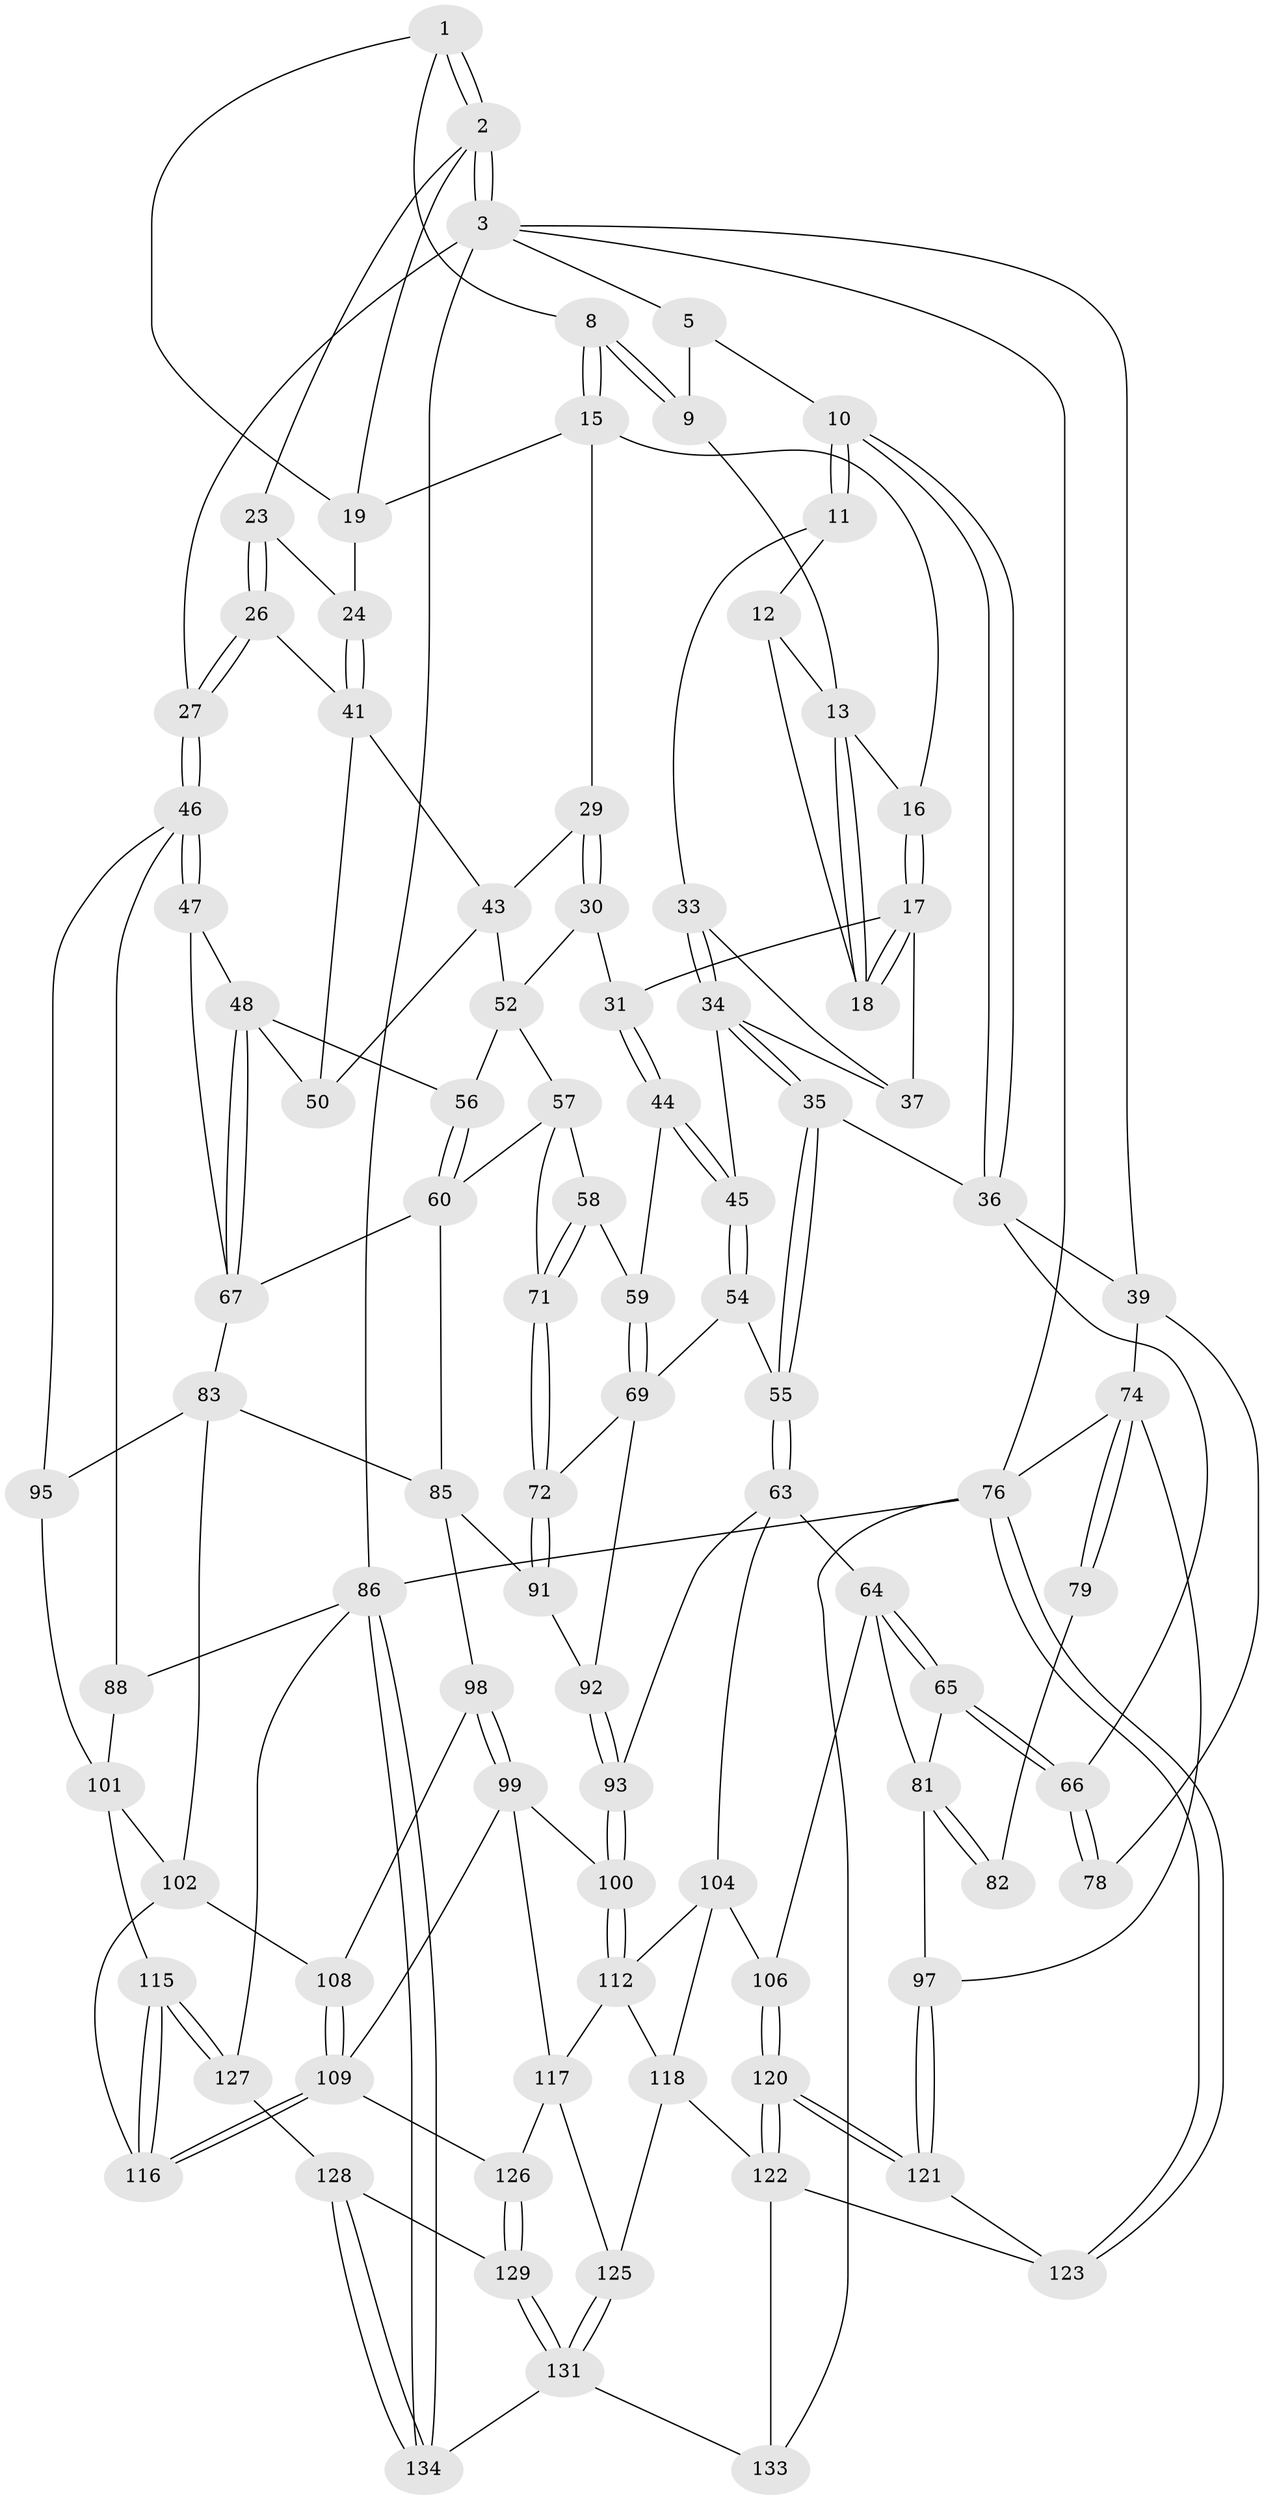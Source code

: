 // Generated by graph-tools (version 1.1) at 2025/24/03/03/25 07:24:38]
// undirected, 93 vertices, 209 edges
graph export_dot {
graph [start="1"]
  node [color=gray90,style=filled];
  1 [pos="+0.7726064945698335+0",super="+7"];
  2 [pos="+1+0",super="+20"];
  3 [pos="+1+0",super="+4"];
  5 [pos="+0.1316031771069519+0",super="+6"];
  8 [pos="+0.7215440827003454+0.08584255290918924"];
  9 [pos="+0.6522914405987641+0"];
  10 [pos="+0.265079883514702+0"];
  11 [pos="+0.38175733801763545+0.04452004749443039",super="+28"];
  12 [pos="+0.4379577559122943+0.058179019318386295",super="+25"];
  13 [pos="+0.5564721983887542+0.06948383820253366",super="+14"];
  15 [pos="+0.6862443755894178+0.13093040022608393",super="+22"];
  16 [pos="+0.656561198569112+0.12898347011285774"];
  17 [pos="+0.615096240500038+0.1570303170455505",super="+32"];
  18 [pos="+0.6078007292232368+0.1519999838426399"];
  19 [pos="+0.8324525759300894+0.06098006413106279",super="+21"];
  23 [pos="+0.9186881344786143+0.10860742996672212"];
  24 [pos="+0.8670413011172176+0.20413371090426763"];
  26 [pos="+1+0.11652576851008088"];
  27 [pos="+1+0.08491722595215773"];
  29 [pos="+0.7708678885789294+0.18891707414735565"];
  30 [pos="+0.7041249111574016+0.301073893026763"];
  31 [pos="+0.6215804198301689+0.2936753669546224"];
  33 [pos="+0.46023217151515844+0.17747187625918553"];
  34 [pos="+0.4400329294237706+0.2260039807708841",super="+40"];
  35 [pos="+0.37431628602984524+0.31080560082701775"];
  36 [pos="+0.3096601396745083+0.29525822110269306",super="+38"];
  37 [pos="+0.5043931729113511+0.20476265678916886"];
  39 [pos="+0+0",super="+73"];
  41 [pos="+0.8858854662862932+0.22915726101187817",super="+42"];
  43 [pos="+0.8130654267648059+0.2761268182088376",super="+51"];
  44 [pos="+0.5756168645520955+0.3372439076422481"];
  45 [pos="+0.5390909008052095+0.3609296389250429"];
  46 [pos="+1+0.26727169591859873",super="+89"];
  47 [pos="+0.9904812299712543+0.32902703075611706"];
  48 [pos="+0.9537088603721482+0.32618787983071496",super="+49"];
  50 [pos="+0.9018217894936346+0.26440331578563553"];
  52 [pos="+0.7880740886857823+0.3413506634046606",super="+53"];
  54 [pos="+0.5045445843572055+0.3992443746847035"];
  55 [pos="+0.4973964060537964+0.39913837142981473"];
  56 [pos="+0.8381105398391117+0.3569520181820291"];
  57 [pos="+0.7532584077019154+0.35213668124852127",super="+62"];
  58 [pos="+0.7268086195965369+0.3991295069628712"];
  59 [pos="+0.6770804722742063+0.414010541918309"];
  60 [pos="+0.8598675354404742+0.4555231262684696",super="+61"];
  63 [pos="+0.35123931871942826+0.5323122063213194",super="+94"];
  64 [pos="+0.26567346297121586+0.520132991028646",super="+103"];
  65 [pos="+0.257830205540794+0.5141989535826523"];
  66 [pos="+0.21953711418496907+0.3880383570231717"];
  67 [pos="+0.883588943534415+0.451414599512835",super="+68"];
  69 [pos="+0.6660002790233561+0.43873679271025257",super="+70"];
  71 [pos="+0.7272905270964317+0.4801951930157861"];
  72 [pos="+0.7099071306571404+0.5000813154967584"];
  74 [pos="+0+0.4802860636722653",super="+75"];
  76 [pos="+0+0.8559319936280559",super="+77"];
  78 [pos="+0.18754636922418427+0.39715688659618786"];
  79 [pos="+0.020065816338802032+0.4775007855866406",super="+80"];
  81 [pos="+0.1554943990091864+0.5606820732171162",super="+96"];
  82 [pos="+0.10850009576648771+0.5103884708822078"];
  83 [pos="+0.9646694543526598+0.5031619987947651",super="+84"];
  85 [pos="+0.8364288635089516+0.5916446997303297",super="+90"];
  86 [pos="+1+1",super="+87"];
  88 [pos="+1+0.6866553110291019"];
  91 [pos="+0.7001196368485921+0.5232829762454307"];
  92 [pos="+0.5507239434659477+0.47709908915357463"];
  93 [pos="+0.5465597716604537+0.5579792434893637"];
  95 [pos="+1+0.535836809180945"];
  97 [pos="+0.08218490809640032+0.6341149679113497"];
  98 [pos="+0.6598267321483555+0.6237243884229197"];
  99 [pos="+0.6468607091216217+0.6337395359321664",super="+111"];
  100 [pos="+0.5947663082986826+0.6371202233745095"];
  101 [pos="+0.8586024420058503+0.6235191575856586",super="+114"];
  102 [pos="+0.8473133310526402+0.622337475623699",super="+107"];
  104 [pos="+0.411991849172395+0.6465456613739149",super="+105"];
  106 [pos="+0.25911575993367203+0.6905475697979887"];
  108 [pos="+0.7041040337791304+0.6380337579173783"];
  109 [pos="+0.7794098283516004+0.7667554308166479",super="+110"];
  112 [pos="+0.5597117071987358+0.6906100185117484",super="+113"];
  115 [pos="+0.8256991150065388+0.7892971656996636"];
  116 [pos="+0.8157204075646475+0.7731055551669114"];
  117 [pos="+0.6720974041724506+0.762025082588826",super="+124"];
  118 [pos="+0.49890328269475237+0.8240637258159668",super="+119"];
  120 [pos="+0.22307522949726163+0.8416287295891974"];
  121 [pos="+0.10660856276841398+0.7451631712077337"];
  122 [pos="+0.26358657193086943+0.9359342642091694",super="+130"];
  123 [pos="+0+0.7970439656919874"];
  125 [pos="+0.5534384704162091+0.855288068733542"];
  126 [pos="+0.6672631832469009+0.840119000521277"];
  127 [pos="+0.830705870250996+0.8455406579031414"];
  128 [pos="+0.8271365305679258+0.8991850110772533"];
  129 [pos="+0.7703689338096529+0.9076514517023396"];
  131 [pos="+0.6111306406923005+0.95984759832343",super="+132"];
  133 [pos="+0.18265141545267133+1"];
  134 [pos="+1+1"];
  1 -- 2;
  1 -- 2;
  1 -- 8;
  1 -- 19;
  2 -- 3;
  2 -- 3;
  2 -- 19;
  2 -- 23;
  3 -- 27;
  3 -- 86;
  3 -- 76;
  3 -- 5;
  3 -- 39;
  5 -- 10;
  5 -- 9;
  8 -- 9;
  8 -- 9;
  8 -- 15;
  8 -- 15;
  9 -- 13;
  10 -- 11;
  10 -- 11;
  10 -- 36;
  10 -- 36;
  11 -- 12 [weight=2];
  11 -- 33;
  12 -- 13;
  12 -- 18;
  13 -- 18;
  13 -- 18;
  13 -- 16;
  15 -- 16;
  15 -- 29;
  15 -- 19;
  16 -- 17;
  16 -- 17;
  17 -- 18;
  17 -- 18;
  17 -- 37;
  17 -- 31;
  19 -- 24;
  23 -- 24;
  23 -- 26;
  23 -- 26;
  24 -- 41;
  24 -- 41;
  26 -- 27;
  26 -- 27;
  26 -- 41;
  27 -- 46;
  27 -- 46;
  29 -- 30;
  29 -- 30;
  29 -- 43;
  30 -- 31;
  30 -- 52;
  31 -- 44;
  31 -- 44;
  33 -- 34;
  33 -- 34;
  33 -- 37;
  34 -- 35;
  34 -- 35;
  34 -- 45;
  34 -- 37;
  35 -- 36;
  35 -- 55;
  35 -- 55;
  36 -- 66;
  36 -- 39;
  39 -- 74;
  39 -- 78;
  41 -- 50;
  41 -- 43;
  43 -- 50;
  43 -- 52;
  44 -- 45;
  44 -- 45;
  44 -- 59;
  45 -- 54;
  45 -- 54;
  46 -- 47;
  46 -- 47;
  46 -- 88;
  46 -- 95;
  47 -- 48;
  47 -- 67;
  48 -- 67;
  48 -- 67;
  48 -- 56;
  48 -- 50;
  52 -- 56;
  52 -- 57;
  54 -- 55;
  54 -- 69;
  55 -- 63;
  55 -- 63;
  56 -- 60;
  56 -- 60;
  57 -- 58;
  57 -- 60;
  57 -- 71;
  58 -- 59;
  58 -- 71;
  58 -- 71;
  59 -- 69;
  59 -- 69;
  60 -- 67;
  60 -- 85;
  63 -- 64;
  63 -- 104;
  63 -- 93;
  64 -- 65;
  64 -- 65;
  64 -- 106;
  64 -- 81;
  65 -- 66;
  65 -- 66;
  65 -- 81;
  66 -- 78;
  66 -- 78;
  67 -- 83;
  69 -- 72;
  69 -- 92;
  71 -- 72;
  71 -- 72;
  72 -- 91;
  72 -- 91;
  74 -- 79;
  74 -- 79;
  74 -- 97;
  74 -- 76;
  76 -- 123;
  76 -- 123;
  76 -- 133;
  76 -- 86;
  79 -- 82 [weight=2];
  81 -- 82;
  81 -- 82;
  81 -- 97;
  83 -- 95;
  83 -- 85;
  83 -- 102;
  85 -- 98;
  85 -- 91;
  86 -- 134;
  86 -- 134;
  86 -- 88;
  86 -- 127;
  88 -- 101;
  91 -- 92;
  92 -- 93;
  92 -- 93;
  93 -- 100;
  93 -- 100;
  95 -- 101;
  97 -- 121;
  97 -- 121;
  98 -- 99;
  98 -- 99;
  98 -- 108;
  99 -- 100;
  99 -- 117;
  99 -- 109;
  100 -- 112;
  100 -- 112;
  101 -- 102;
  101 -- 115;
  102 -- 108;
  102 -- 116;
  104 -- 112;
  104 -- 106;
  104 -- 118;
  106 -- 120;
  106 -- 120;
  108 -- 109;
  108 -- 109;
  109 -- 116;
  109 -- 116;
  109 -- 126;
  112 -- 117;
  112 -- 118;
  115 -- 116;
  115 -- 116;
  115 -- 127;
  115 -- 127;
  117 -- 125;
  117 -- 126;
  118 -- 125;
  118 -- 122;
  120 -- 121;
  120 -- 121;
  120 -- 122;
  120 -- 122;
  121 -- 123;
  122 -- 123;
  122 -- 133;
  125 -- 131;
  125 -- 131;
  126 -- 129;
  126 -- 129;
  127 -- 128;
  128 -- 129;
  128 -- 134;
  128 -- 134;
  129 -- 131;
  129 -- 131;
  131 -- 133;
  131 -- 134;
}
